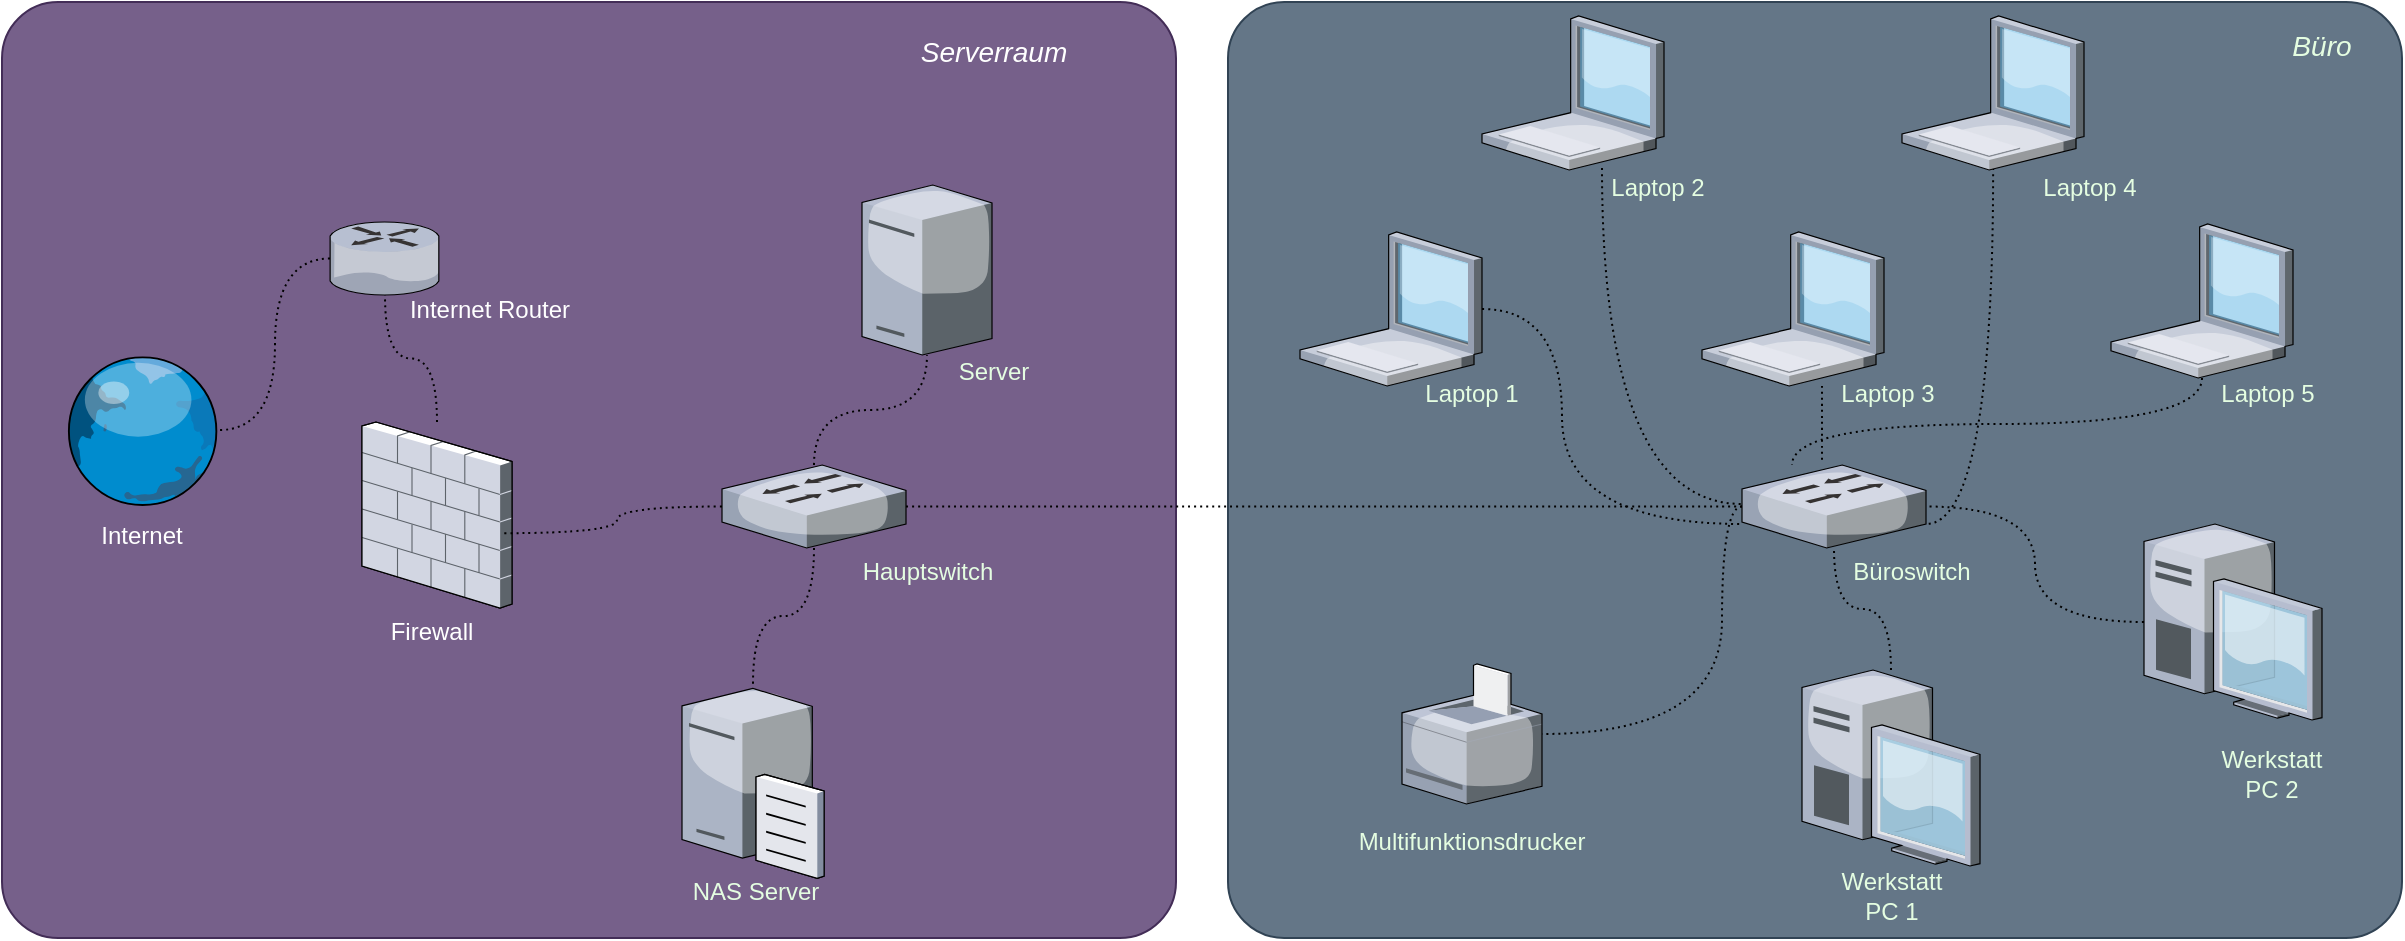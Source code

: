 <mxfile version="26.2.8">
  <diagram name="Page-1" id="e3a06f82-3646-2815-327d-82caf3d4e204">
    <mxGraphModel dx="1341" dy="816" grid="1" gridSize="10" guides="1" tooltips="1" connect="1" arrows="1" fold="1" page="1" pageScale="1.5" pageWidth="1169" pageHeight="826" background="none" math="0" shadow="0">
      <root>
        <mxCell id="0" style=";html=1;" />
        <mxCell id="1" style=";html=1;" parent="0" />
        <mxCell id="6j4duPhXvXTDxxQr8vu_-91" value="" style="rounded=1;whiteSpace=wrap;html=1;sketch=0;align=center;verticalAlign=top;fontFamily=Helvetica;fontSize=12;fillColor=#647687;arcSize=6;strokeColor=#314354;fontColor=#ffffff;gradientDirection=south;labelBackgroundColor=none;" vertex="1" parent="1">
          <mxGeometry x="683" y="60" width="587" height="468" as="geometry" />
        </mxCell>
        <mxCell id="6j4duPhXvXTDxxQr8vu_-82" value="" style="rounded=1;whiteSpace=wrap;html=1;sketch=0;align=center;verticalAlign=top;fontFamily=Helvetica;fontSize=12;fillColor=#76608a;arcSize=6;strokeColor=#432D57;fontColor=#ffffff;gradientDirection=south;labelBackgroundColor=none;" vertex="1" parent="1">
          <mxGeometry x="70" y="60" width="587" height="468" as="geometry" />
        </mxCell>
        <mxCell id="6j4duPhXvXTDxxQr8vu_-2" value="" style="verticalLabelPosition=bottom;sketch=0;aspect=fixed;html=1;verticalAlign=top;strokeColor=none;align=center;outlineConnect=0;shape=mxgraph.citrix.file_server;labelBackgroundColor=none;fillColor=#F45B69;fontColor=#E4FDE1;" vertex="1" parent="1">
          <mxGeometry x="410" y="401" width="71" height="97" as="geometry" />
        </mxCell>
        <mxCell id="6j4duPhXvXTDxxQr8vu_-39" style="edgeStyle=orthogonalEdgeStyle;rounded=0;orthogonalLoop=1;jettySize=auto;html=1;curved=1;endArrow=none;startFill=0;dashed=1;dashPattern=1 2;labelBackgroundColor=none;strokeColor=#000000;fontColor=default;" edge="1" parent="1" source="6j4duPhXvXTDxxQr8vu_-4" target="6j4duPhXvXTDxxQr8vu_-11">
          <mxGeometry relative="1" as="geometry" />
        </mxCell>
        <mxCell id="6j4duPhXvXTDxxQr8vu_-4" value="" style="verticalLabelPosition=bottom;sketch=0;aspect=fixed;html=1;verticalAlign=top;strokeColor=#028090;align=center;outlineConnect=0;shape=mxgraph.citrix.firewall;fillColor=#F45B69;fillStyle=auto;labelBackgroundColor=none;fontColor=#E4FDE1;" vertex="1" parent="1">
          <mxGeometry x="250" y="270" width="75" height="93" as="geometry" />
        </mxCell>
        <mxCell id="6j4duPhXvXTDxxQr8vu_-6" value="" style="verticalLabelPosition=bottom;sketch=0;aspect=fixed;html=1;verticalAlign=top;strokeColor=none;align=center;outlineConnect=0;shape=mxgraph.citrix.printer;labelBackgroundColor=none;fillColor=#F45B69;fontColor=#E4FDE1;" vertex="1" parent="1">
          <mxGeometry x="770" y="391" width="70" height="70" as="geometry" />
        </mxCell>
        <mxCell id="6j4duPhXvXTDxxQr8vu_-77" style="edgeStyle=orthogonalEdgeStyle;rounded=0;orthogonalLoop=1;jettySize=auto;html=1;fontFamily=Helvetica;fontSize=12;fontColor=default;endArrow=none;startFill=0;startArrow=none;dashed=1;dashPattern=1 2;curved=1;labelBackgroundColor=none;strokeColor=#000000;" edge="1" parent="1" source="6j4duPhXvXTDxxQr8vu_-9" target="6j4duPhXvXTDxxQr8vu_-13">
          <mxGeometry relative="1" as="geometry" />
        </mxCell>
        <mxCell id="6j4duPhXvXTDxxQr8vu_-9" value="" style="verticalLabelPosition=bottom;sketch=0;aspect=fixed;html=1;verticalAlign=top;strokeColor=none;align=center;outlineConnect=0;shape=mxgraph.citrix.desktop;labelBackgroundColor=none;fillColor=#F45B69;fontColor=#E4FDE1;" vertex="1" parent="1">
          <mxGeometry x="1141" y="321" width="89" height="98" as="geometry" />
        </mxCell>
        <mxCell id="6j4duPhXvXTDxxQr8vu_-75" style="edgeStyle=orthogonalEdgeStyle;rounded=0;orthogonalLoop=1;jettySize=auto;html=1;fontFamily=Helvetica;fontSize=12;fontColor=default;curved=1;dashed=1;endArrow=none;startFill=0;dashPattern=1 2;labelBackgroundColor=none;strokeColor=#000000;" edge="1" parent="1" source="6j4duPhXvXTDxxQr8vu_-10" target="6j4duPhXvXTDxxQr8vu_-13">
          <mxGeometry relative="1" as="geometry" />
        </mxCell>
        <object label="" id="6j4duPhXvXTDxxQr8vu_-10">
          <mxCell style="verticalLabelPosition=bottom;sketch=0;aspect=fixed;html=1;verticalAlign=top;strokeColor=none;align=center;outlineConnect=0;shape=mxgraph.citrix.desktop;labelBackgroundColor=none;fillColor=#F45B69;fontColor=#E4FDE1;" vertex="1" parent="1">
            <mxGeometry x="970" y="394" width="89" height="98" as="geometry" />
          </mxCell>
        </object>
        <mxCell id="6j4duPhXvXTDxxQr8vu_-65" style="edgeStyle=elbowEdgeStyle;rounded=0;orthogonalLoop=1;jettySize=auto;html=1;fontFamily=Helvetica;fontSize=12;fontColor=default;curved=1;endArrow=none;startFill=0;dashed=1;dashPattern=1 2;labelBackgroundColor=none;strokeColor=#000000;" edge="1" parent="1" source="6j4duPhXvXTDxxQr8vu_-11" target="6j4duPhXvXTDxxQr8vu_-64">
          <mxGeometry relative="1" as="geometry" />
        </mxCell>
        <mxCell id="6j4duPhXvXTDxxQr8vu_-11" value="" style="verticalLabelPosition=bottom;sketch=0;aspect=fixed;html=1;verticalAlign=top;strokeColor=none;align=center;outlineConnect=0;shape=mxgraph.citrix.router;labelBackgroundColor=none;fillColor=#F45B69;fontColor=#E4FDE1;" vertex="1" parent="1">
          <mxGeometry x="234" y="170" width="55" height="36.5" as="geometry" />
        </mxCell>
        <mxCell id="6j4duPhXvXTDxxQr8vu_-43" style="edgeStyle=orthogonalEdgeStyle;rounded=0;orthogonalLoop=1;jettySize=auto;html=1;curved=1;dashed=1;dashPattern=1 2;startArrow=none;startFill=0;endArrow=none;labelBackgroundColor=none;strokeColor=none;fontColor=default;" edge="1" parent="1" source="6j4duPhXvXTDxxQr8vu_-12" target="6j4duPhXvXTDxxQr8vu_-2">
          <mxGeometry relative="1" as="geometry" />
        </mxCell>
        <mxCell id="6j4duPhXvXTDxxQr8vu_-66" style="edgeStyle=orthogonalEdgeStyle;rounded=0;orthogonalLoop=1;jettySize=auto;html=1;fontFamily=Helvetica;fontSize=12;fontColor=default;curved=1;dashed=1;dashPattern=1 2;endArrow=none;startFill=0;labelBackgroundColor=none;strokeColor=#000000;" edge="1" parent="1" source="6j4duPhXvXTDxxQr8vu_-12" target="6j4duPhXvXTDxxQr8vu_-18">
          <mxGeometry relative="1" as="geometry" />
        </mxCell>
        <mxCell id="6j4duPhXvXTDxxQr8vu_-90" style="edgeStyle=orthogonalEdgeStyle;rounded=0;orthogonalLoop=1;jettySize=auto;html=1;strokeColor=#000000;fontColor=#E4FDE1;fillColor=#F45B69;curved=1;dashed=1;dashPattern=1 2;endArrow=none;startFill=0;" edge="1" parent="1" source="6j4duPhXvXTDxxQr8vu_-12" target="6j4duPhXvXTDxxQr8vu_-2">
          <mxGeometry relative="1" as="geometry" />
        </mxCell>
        <mxCell id="6j4duPhXvXTDxxQr8vu_-12" value="" style="verticalLabelPosition=bottom;sketch=0;aspect=fixed;html=1;verticalAlign=top;strokeColor=none;align=center;outlineConnect=0;shape=mxgraph.citrix.switch;labelBackgroundColor=none;fillColor=#F45B69;fontColor=#E4FDE1;" vertex="1" parent="1">
          <mxGeometry x="430" y="291.5" width="92" height="41.5" as="geometry" />
        </mxCell>
        <mxCell id="6j4duPhXvXTDxxQr8vu_-29" style="edgeStyle=orthogonalEdgeStyle;rounded=0;orthogonalLoop=1;jettySize=auto;html=1;dashed=1;dashPattern=1 2;curved=1;endArrow=none;startFill=0;labelBackgroundColor=none;strokeColor=#000000;fontColor=default;" edge="1" parent="1" source="6j4duPhXvXTDxxQr8vu_-13" target="6j4duPhXvXTDxxQr8vu_-6">
          <mxGeometry relative="1" as="geometry">
            <Array as="points">
              <mxPoint x="930" y="426" />
            </Array>
          </mxGeometry>
        </mxCell>
        <mxCell id="6j4duPhXvXTDxxQr8vu_-13" value="" style="verticalLabelPosition=bottom;sketch=0;aspect=fixed;html=1;verticalAlign=top;strokeColor=none;align=center;outlineConnect=0;shape=mxgraph.citrix.switch;labelBackgroundColor=none;fillColor=#F45B69;fontColor=#E4FDE1;" vertex="1" parent="1">
          <mxGeometry x="940" y="291.5" width="92" height="41.5" as="geometry" />
        </mxCell>
        <mxCell id="6j4duPhXvXTDxxQr8vu_-70" style="edgeStyle=orthogonalEdgeStyle;rounded=0;orthogonalLoop=1;jettySize=auto;html=1;fontFamily=Helvetica;fontSize=12;fontColor=default;endArrow=none;startFill=0;dashed=1;dashPattern=1 2;startArrow=none;curved=1;labelBackgroundColor=none;strokeColor=#000000;" edge="1" parent="1" target="6j4duPhXvXTDxxQr8vu_-13">
          <mxGeometry relative="1" as="geometry">
            <mxPoint x="870" y="143.0" as="sourcePoint" />
            <Array as="points">
              <mxPoint x="870" y="311" />
              <mxPoint x="965" y="311" />
            </Array>
          </mxGeometry>
        </mxCell>
        <mxCell id="6j4duPhXvXTDxxQr8vu_-14" value="" style="verticalLabelPosition=bottom;sketch=0;aspect=fixed;html=1;verticalAlign=top;strokeColor=none;align=center;outlineConnect=0;shape=mxgraph.citrix.laptop_1;labelBackgroundColor=none;fillColor=#F45B69;fontColor=#E4FDE1;" vertex="1" parent="1">
          <mxGeometry x="810" y="67" width="91" height="77" as="geometry" />
        </mxCell>
        <mxCell id="6j4duPhXvXTDxxQr8vu_-79" style="edgeStyle=orthogonalEdgeStyle;rounded=0;orthogonalLoop=1;jettySize=auto;html=1;fontFamily=Helvetica;fontSize=12;fontColor=default;curved=1;endArrow=none;startFill=0;startArrow=none;dashed=1;dashPattern=1 2;labelBackgroundColor=none;strokeColor=#000000;" edge="1" parent="1" target="6j4duPhXvXTDxxQr8vu_-13">
          <mxGeometry relative="1" as="geometry">
            <mxPoint x="1065.571" y="143.0" as="sourcePoint" />
            <Array as="points">
              <mxPoint x="1066" y="321" />
            </Array>
          </mxGeometry>
        </mxCell>
        <mxCell id="6j4duPhXvXTDxxQr8vu_-15" value="" style="verticalLabelPosition=bottom;sketch=0;aspect=fixed;html=1;verticalAlign=top;strokeColor=none;align=center;outlineConnect=0;shape=mxgraph.citrix.laptop_1;labelBackgroundColor=none;fillColor=#F45B69;fontColor=#E4FDE1;" vertex="1" parent="1">
          <mxGeometry x="1020" y="67" width="91" height="77" as="geometry" />
        </mxCell>
        <mxCell id="6j4duPhXvXTDxxQr8vu_-72" style="edgeStyle=orthogonalEdgeStyle;rounded=0;orthogonalLoop=1;jettySize=auto;html=1;fontFamily=Helvetica;fontSize=12;fontColor=default;curved=1;endArrow=none;startFill=0;startArrow=none;dashed=1;dashPattern=1 2;labelBackgroundColor=none;strokeColor=#000000;" edge="1" parent="1" source="6j4duPhXvXTDxxQr8vu_-16" target="6j4duPhXvXTDxxQr8vu_-13">
          <mxGeometry relative="1" as="geometry">
            <Array as="points">
              <mxPoint x="980" y="291" />
              <mxPoint x="980" y="291" />
            </Array>
          </mxGeometry>
        </mxCell>
        <mxCell id="6j4duPhXvXTDxxQr8vu_-16" value="" style="verticalLabelPosition=bottom;sketch=0;aspect=fixed;html=1;verticalAlign=top;strokeColor=none;align=center;outlineConnect=0;shape=mxgraph.citrix.laptop_1;labelBackgroundColor=none;fillColor=#F45B69;fontColor=#E4FDE1;" vertex="1" parent="1">
          <mxGeometry x="920" y="175" width="91" height="77" as="geometry" />
        </mxCell>
        <mxCell id="6j4duPhXvXTDxxQr8vu_-69" style="edgeStyle=orthogonalEdgeStyle;rounded=0;orthogonalLoop=1;jettySize=auto;html=1;fontFamily=Helvetica;fontSize=12;fontColor=default;dashed=1;dashPattern=1 2;curved=1;endArrow=none;startFill=0;labelBackgroundColor=none;strokeColor=#000000;" edge="1" parent="1" source="6j4duPhXvXTDxxQr8vu_-17" target="6j4duPhXvXTDxxQr8vu_-13">
          <mxGeometry relative="1" as="geometry">
            <Array as="points">
              <mxPoint x="850" y="213" />
              <mxPoint x="850" y="321" />
            </Array>
          </mxGeometry>
        </mxCell>
        <mxCell id="6j4duPhXvXTDxxQr8vu_-17" value="" style="verticalLabelPosition=bottom;sketch=0;aspect=fixed;html=1;verticalAlign=top;strokeColor=none;align=center;outlineConnect=0;shape=mxgraph.citrix.laptop_1;labelBackgroundColor=none;fillColor=#F45B69;fontColor=#E4FDE1;" vertex="1" parent="1">
          <mxGeometry x="719" y="175" width="91" height="77" as="geometry" />
        </mxCell>
        <mxCell id="6j4duPhXvXTDxxQr8vu_-18" value="" style="verticalLabelPosition=bottom;aspect=fixed;html=1;verticalAlign=top;strokeColor=#028090;align=center;outlineConnect=0;shape=mxgraph.citrix.license_server;fillColor=#F45B69;fillStyle=auto;labelBackgroundColor=none;fontColor=#E4FDE1;" vertex="1" parent="1">
          <mxGeometry x="500" y="151.5" width="65" height="85" as="geometry" />
        </mxCell>
        <mxCell id="6j4duPhXvXTDxxQr8vu_-80" style="edgeStyle=orthogonalEdgeStyle;rounded=0;orthogonalLoop=1;jettySize=auto;html=1;fontFamily=Helvetica;fontSize=12;fontColor=default;endArrow=none;startFill=0;dashed=1;dashPattern=1 2;curved=1;labelBackgroundColor=none;strokeColor=#000000;" edge="1" parent="1" source="6j4duPhXvXTDxxQr8vu_-19" target="6j4duPhXvXTDxxQr8vu_-13">
          <mxGeometry relative="1" as="geometry">
            <Array as="points">
              <mxPoint x="1170" y="271" />
              <mxPoint x="965" y="271" />
            </Array>
          </mxGeometry>
        </mxCell>
        <mxCell id="6j4duPhXvXTDxxQr8vu_-19" value="" style="verticalLabelPosition=bottom;sketch=0;aspect=fixed;html=1;verticalAlign=top;strokeColor=none;align=center;outlineConnect=0;shape=mxgraph.citrix.laptop_1;labelBackgroundColor=none;fillColor=#F45B69;fontColor=#E4FDE1;" vertex="1" parent="1">
          <mxGeometry x="1124.5" y="171" width="91" height="77" as="geometry" />
        </mxCell>
        <mxCell id="6j4duPhXvXTDxxQr8vu_-30" style="edgeStyle=orthogonalEdgeStyle;rounded=0;orthogonalLoop=1;jettySize=auto;html=1;curved=1;strokeColor=#000000;startArrow=none;startFill=0;dashed=1;dashPattern=1 2;endArrow=none;endSize=6;labelBackgroundColor=none;fontColor=default;" edge="1" parent="1" source="6j4duPhXvXTDxxQr8vu_-13" target="6j4duPhXvXTDxxQr8vu_-12">
          <mxGeometry relative="1" as="geometry" />
        </mxCell>
        <mxCell id="6j4duPhXvXTDxxQr8vu_-33" style="edgeStyle=orthogonalEdgeStyle;rounded=0;orthogonalLoop=1;jettySize=auto;html=1;entryX=0.933;entryY=0.598;entryDx=0;entryDy=0;entryPerimeter=0;curved=1;dashed=1;dashPattern=1 2;endArrow=none;startFill=0;labelBackgroundColor=none;strokeColor=#000000;fontColor=default;" edge="1" parent="1" source="6j4duPhXvXTDxxQr8vu_-12" target="6j4duPhXvXTDxxQr8vu_-4">
          <mxGeometry relative="1" as="geometry" />
        </mxCell>
        <mxCell id="6j4duPhXvXTDxxQr8vu_-48" value="&lt;h3&gt;&lt;span style=&quot;font-weight: normal; color: rgb(255, 255, 255);&quot;&gt;&lt;font&gt;&lt;i&gt;Serverraum&lt;/i&gt;&lt;/font&gt;&lt;/span&gt;&lt;/h3&gt;" style="text;html=1;align=center;verticalAlign=middle;whiteSpace=wrap;rounded=0;labelBackgroundColor=none;fontColor=#E4FDE1;" vertex="1" parent="1">
          <mxGeometry x="530" y="70" width="72" height="30" as="geometry" />
        </mxCell>
        <mxCell id="6j4duPhXvXTDxxQr8vu_-49" value="&lt;h3&gt;&lt;span style=&quot;font-weight: normal;&quot;&gt;&lt;i&gt;Büro&lt;/i&gt;&lt;/span&gt;&lt;/h3&gt;" style="text;html=1;align=center;verticalAlign=middle;whiteSpace=wrap;rounded=0;labelBackgroundColor=none;fontColor=#E4FDE1;" vertex="1" parent="1">
          <mxGeometry x="1200" y="67" width="60" height="30" as="geometry" />
        </mxCell>
        <mxCell id="6j4duPhXvXTDxxQr8vu_-50" value="Werkstatt PC 1" style="text;html=1;align=center;verticalAlign=middle;whiteSpace=wrap;rounded=0;fontFamily=Helvetica;fontSize=12;fontColor=#E4FDE1;labelBackgroundColor=none;" vertex="1" parent="1">
          <mxGeometry x="984.5" y="492" width="60" height="30" as="geometry" />
        </mxCell>
        <mxCell id="6j4duPhXvXTDxxQr8vu_-51" value="Werkstatt PC 2" style="text;html=1;align=center;verticalAlign=middle;whiteSpace=wrap;rounded=0;fontFamily=Helvetica;fontSize=12;fontColor=#E4FDE1;labelBackgroundColor=none;" vertex="1" parent="1">
          <mxGeometry x="1174.5" y="431" width="60" height="30" as="geometry" />
        </mxCell>
        <mxCell id="6j4duPhXvXTDxxQr8vu_-52" value="Laptop 1" style="text;html=1;align=center;verticalAlign=middle;whiteSpace=wrap;rounded=0;fontFamily=Helvetica;fontSize=12;fontColor=#E4FDE1;labelBackgroundColor=none;" vertex="1" parent="1">
          <mxGeometry x="777.25" y="241" width="55.5" height="29" as="geometry" />
        </mxCell>
        <mxCell id="6j4duPhXvXTDxxQr8vu_-53" value="Laptop 2" style="text;html=1;align=center;verticalAlign=middle;whiteSpace=wrap;rounded=0;fontFamily=Helvetica;fontSize=12;fontColor=#E4FDE1;labelBackgroundColor=none;" vertex="1" parent="1">
          <mxGeometry x="870" y="138" width="55.5" height="29" as="geometry" />
        </mxCell>
        <mxCell id="6j4duPhXvXTDxxQr8vu_-54" value="Laptop 3" style="text;html=1;align=center;verticalAlign=middle;whiteSpace=wrap;rounded=0;fontFamily=Helvetica;fontSize=12;fontColor=#E4FDE1;labelBackgroundColor=none;" vertex="1" parent="1">
          <mxGeometry x="984.5" y="241" width="55.5" height="29" as="geometry" />
        </mxCell>
        <mxCell id="6j4duPhXvXTDxxQr8vu_-55" value="Laptop 4" style="text;html=1;align=center;verticalAlign=middle;whiteSpace=wrap;rounded=0;fontFamily=Helvetica;fontSize=12;fontColor=#E4FDE1;labelBackgroundColor=none;" vertex="1" parent="1">
          <mxGeometry x="1085.5" y="138" width="55.5" height="29" as="geometry" />
        </mxCell>
        <mxCell id="6j4duPhXvXTDxxQr8vu_-56" value="Multifunktionsdrucker" style="text;html=1;align=center;verticalAlign=middle;whiteSpace=wrap;rounded=0;fontFamily=Helvetica;fontSize=12;fontColor=#E4FDE1;labelBackgroundColor=none;" vertex="1" parent="1">
          <mxGeometry x="777.25" y="465" width="55.5" height="29" as="geometry" />
        </mxCell>
        <mxCell id="6j4duPhXvXTDxxQr8vu_-57" value="Laptop 5" style="text;html=1;align=center;verticalAlign=middle;whiteSpace=wrap;rounded=0;fontFamily=Helvetica;fontSize=12;fontColor=#E4FDE1;labelBackgroundColor=none;" vertex="1" parent="1">
          <mxGeometry x="1174.5" y="241" width="55.5" height="29" as="geometry" />
        </mxCell>
        <mxCell id="6j4duPhXvXTDxxQr8vu_-58" value="NAS Server" style="text;html=1;align=center;verticalAlign=middle;whiteSpace=wrap;rounded=0;fontFamily=Helvetica;fontSize=12;fontColor=#E4FDE1;labelBackgroundColor=none;" vertex="1" parent="1">
          <mxGeometry x="411.5" y="490" width="69.5" height="30" as="geometry" />
        </mxCell>
        <mxCell id="6j4duPhXvXTDxxQr8vu_-59" value="Server" style="text;html=1;align=center;verticalAlign=middle;whiteSpace=wrap;rounded=0;fontFamily=Helvetica;fontSize=12;fontColor=#E4FDE1;labelBackgroundColor=none;" vertex="1" parent="1">
          <mxGeometry x="541.25" y="234.5" width="49.5" height="20" as="geometry" />
        </mxCell>
        <mxCell id="6j4duPhXvXTDxxQr8vu_-60" value="Hauptswitch" style="text;html=1;align=center;verticalAlign=middle;whiteSpace=wrap;rounded=0;fontFamily=Helvetica;fontSize=12;fontColor=#E4FDE1;labelBackgroundColor=none;" vertex="1" parent="1">
          <mxGeometry x="497.75" y="330" width="69.5" height="30" as="geometry" />
        </mxCell>
        <mxCell id="6j4duPhXvXTDxxQr8vu_-61" value="Büroswitch" style="text;html=1;align=center;verticalAlign=middle;whiteSpace=wrap;rounded=0;fontFamily=Helvetica;fontSize=12;fontColor=#E4FDE1;labelBackgroundColor=none;" vertex="1" parent="1">
          <mxGeometry x="989.5" y="330" width="69.5" height="30" as="geometry" />
        </mxCell>
        <mxCell id="6j4duPhXvXTDxxQr8vu_-62" value="&lt;span style=&quot;color: rgb(255, 255, 255);&quot;&gt;Firewall&lt;/span&gt;" style="text;html=1;align=center;verticalAlign=middle;whiteSpace=wrap;rounded=0;fontFamily=Helvetica;fontSize=12;fontColor=#E4FDE1;labelBackgroundColor=none;" vertex="1" parent="1">
          <mxGeometry x="250" y="360" width="69.5" height="30" as="geometry" />
        </mxCell>
        <mxCell id="6j4duPhXvXTDxxQr8vu_-63" value="&lt;span style=&quot;color: rgb(255, 255, 255);&quot;&gt;Internet Router&lt;/span&gt;" style="text;html=1;align=center;verticalAlign=middle;whiteSpace=wrap;rounded=0;fontFamily=Helvetica;fontSize=12;fontColor=#E4FDE1;labelBackgroundColor=none;" vertex="1" parent="1">
          <mxGeometry x="269" y="198.5" width="90" height="30" as="geometry" />
        </mxCell>
        <mxCell id="6j4duPhXvXTDxxQr8vu_-64" value="" style="verticalLabelPosition=bottom;sketch=0;aspect=fixed;html=1;verticalAlign=top;strokeColor=none;align=center;outlineConnect=0;shape=mxgraph.citrix.globe;fontFamily=Helvetica;fontSize=12;fontColor=#E4FDE1;fillColor=#F45B69;labelBackgroundColor=none;" vertex="1" parent="1">
          <mxGeometry x="100" y="236.5" width="78.5" height="75" as="geometry" />
        </mxCell>
        <mxCell id="6j4duPhXvXTDxxQr8vu_-92" value="&lt;span style=&quot;color: rgb(255, 255, 255);&quot;&gt;Internet&lt;/span&gt;" style="text;html=1;align=center;verticalAlign=middle;whiteSpace=wrap;rounded=0;fontFamily=Helvetica;fontSize=12;fontColor=#E4FDE1;labelBackgroundColor=none;" vertex="1" parent="1">
          <mxGeometry x="104.5" y="311.5" width="69.5" height="30" as="geometry" />
        </mxCell>
      </root>
    </mxGraphModel>
  </diagram>
</mxfile>
